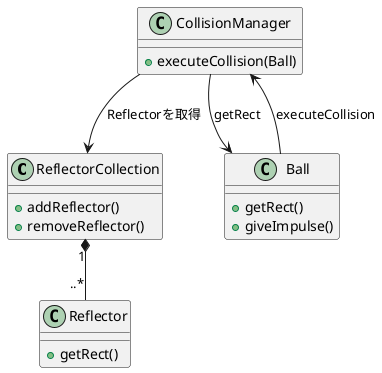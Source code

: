 @startuml

ReflectorCollection "1" *-- "..*" Reflector
CollisionManager --> ReflectorCollection : Reflectorを取得

Ball --> CollisionManager : executeCollision
CollisionManager --> Ball : getRect


class Ball {
	+getRect()
	+giveImpulse()
}

class ReflectorCollection {
	+addReflector()
	+removeReflector()
}

class CollisionManager {
	+executeCollision(Ball)
}

class Reflector {
	+getRect()
}
@enduml
